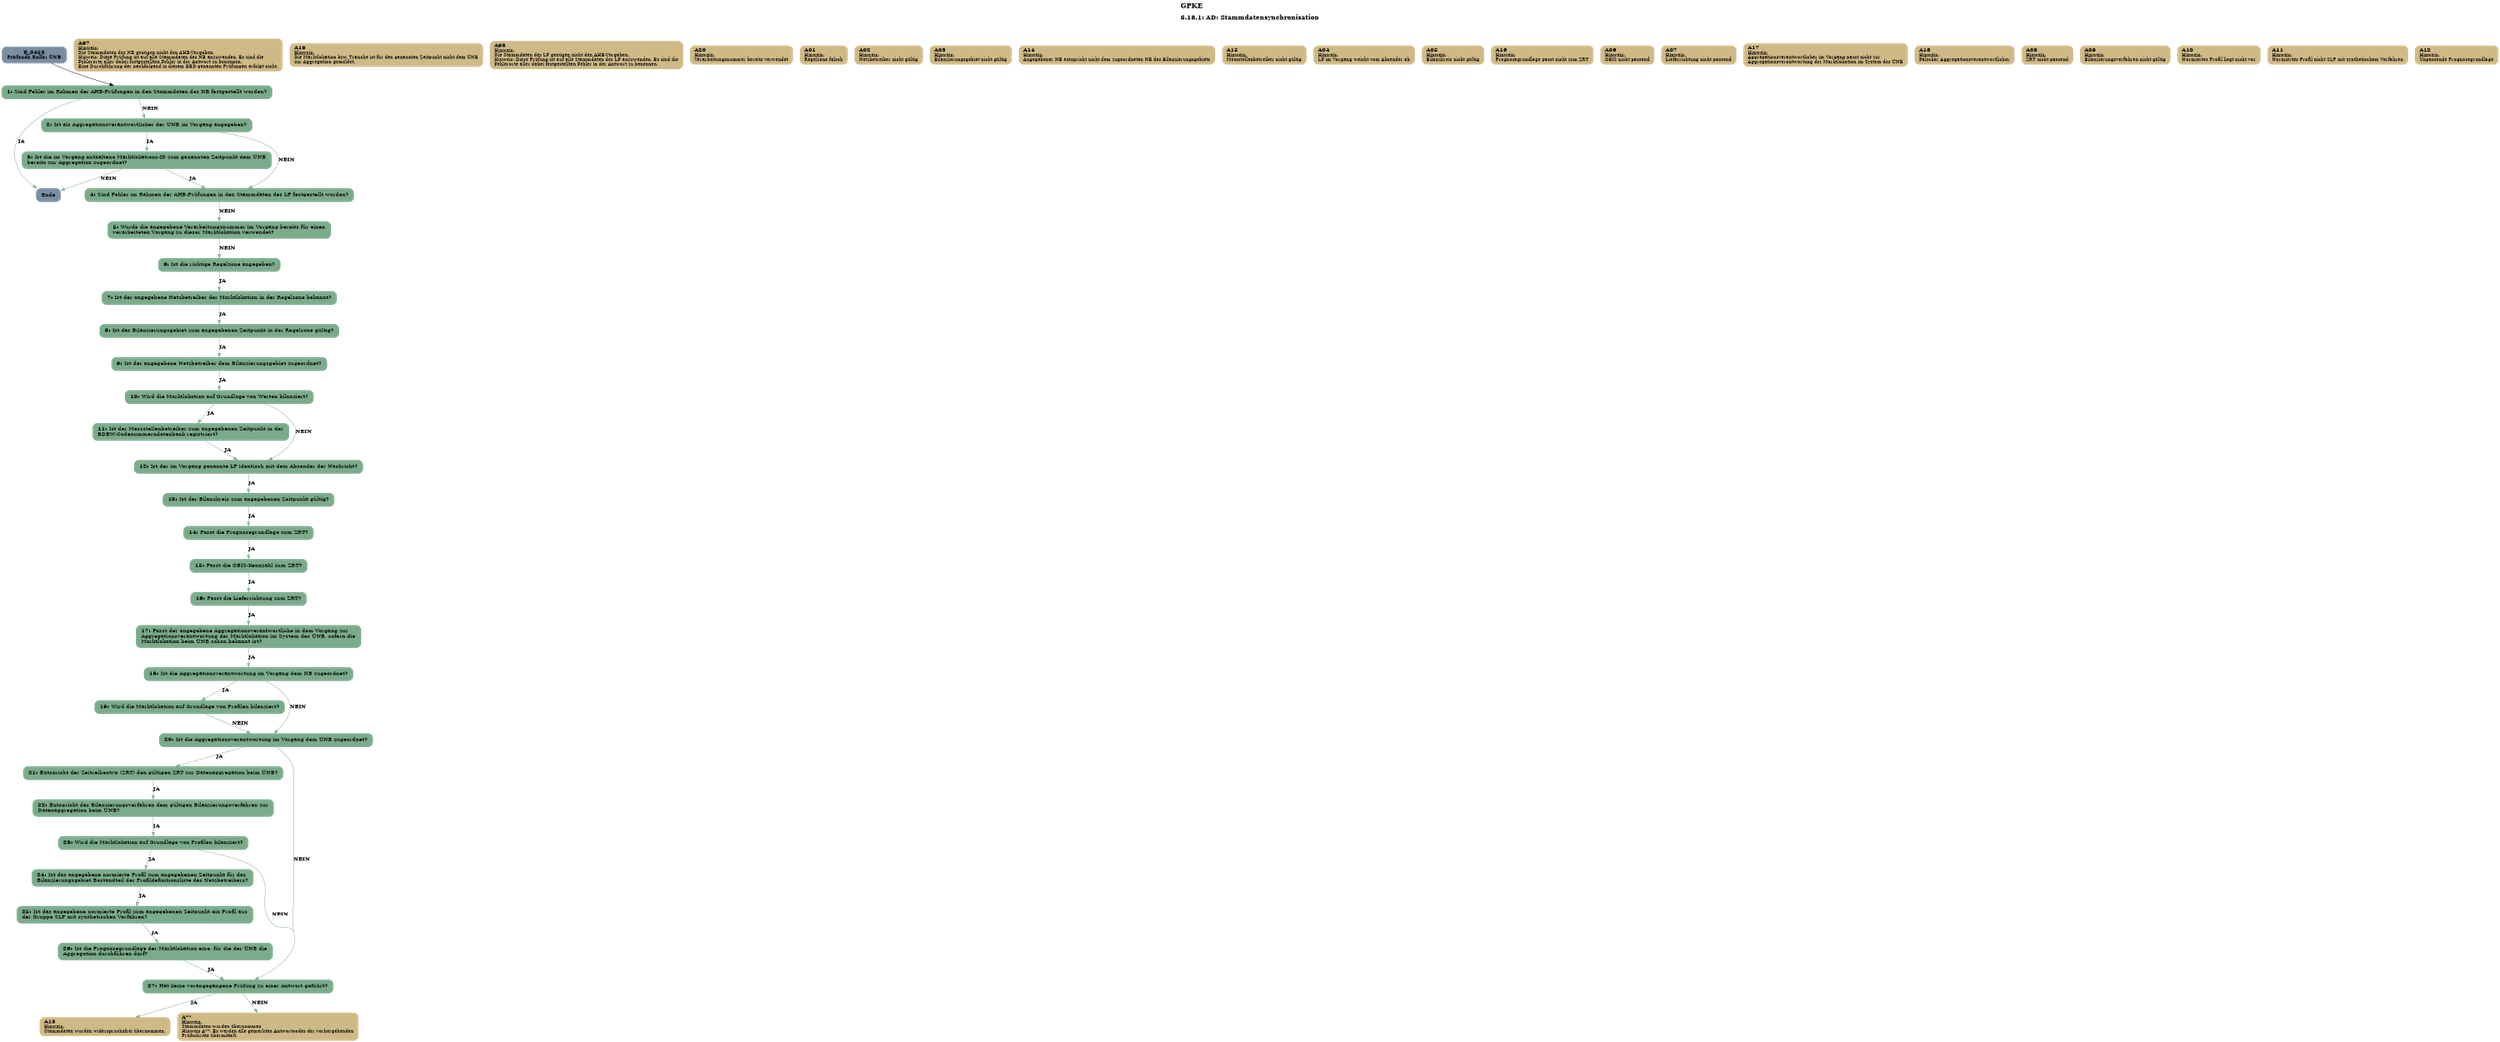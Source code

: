 digraph D {
    labelloc="t";
    label=<<B><FONT POINT-SIZE="18">GPKE</FONT></B><BR align="left"/><BR/><B><FONT POINT-SIZE="16">6.18.1: AD: Stammdatensynchronisation</FONT></B><BR align="left"/><BR/><BR/><BR/>>;
    ratio="compress";
    concentrate=true;
    pack=true;
    rankdir=TB;
    packmode="array";
    size="20,20";
    "Start" [margin="0.2,0.12", shape=box, style="filled,rounded", penwidth=0.0, fillcolor="#7a8da1", label=<<B>E_0453</B><BR align="center"/><FONT point-size="12"><B><U>Prüfende Rolle:</U> ÜNB</B></FONT><BR align="center"/>>];
    "1" [margin="0.2,0.12", shape=box, style="filled,rounded", penwidth=0.0, fillcolor="#7aab8a", label=<<B>1: </B>Sind Fehler im Rahmen der AHB-Prüfungen in den Stammdaten des NB festgestellt worden?<BR align="left"/>>];
    "A97" [margin="0.17,0.08", shape=box, style="filled,rounded", penwidth=0.0, fillcolor="#cfb986", label=<<B>A97</B><BR align="left"/><FONT point-size="12"><U>Hinweis:</U><BR align="left"/>Die Stammdaten des NB genügen nicht den AHB-Vorgaben.<BR align="left"/>Hinweis: Diese Prüfung ist auf alle Stammdaten des NB anzuwenden. Es sind die<BR align="left"/>Fehlerorte aller dabei festgestellten Fehler in der Antwort zu benennen.<BR align="left"/>Eine Durchführung der nachfolgend in diesem EBD genannten Prüfungen erfolgt nicht.<BR align="left"/></FONT>>];
    "Ende" [margin="0.2,0.12", shape=box, style="filled,rounded", penwidth=0.0, fillcolor="#7a8da1", label="Ende"];
    "2" [margin="0.2,0.12", shape=box, style="filled,rounded", penwidth=0.0, fillcolor="#7aab8a", label=<<B>2: </B>Ist als Aggregationsverantwortlicher der ÜNB im Vorgang angegeben?<BR align="left"/>>];
    "3" [margin="0.2,0.12", shape=box, style="filled,rounded", penwidth=0.0, fillcolor="#7aab8a", label=<<B>3: </B>Ist die im Vorgang enthaltene Marktlokations-ID zum genannten Zeitpunkt dem ÜNB<BR align="left"/>bereits zur Aggregation zugeordnet?<BR align="left"/>>];
    "A19" [margin="0.17,0.08", shape=box, style="filled,rounded", penwidth=0.0, fillcolor="#cfb986", label=<<B>A19</B><BR align="left"/><FONT point-size="12"><U>Hinweis:</U><BR align="left"/>Die Marktlokation bzw. Tranche ist für den genannten Zeitpunkt nicht dem ÜNB<BR align="left"/>zur Aggregation gemeldet.<BR align="left"/></FONT>>];
    "4" [margin="0.2,0.12", shape=box, style="filled,rounded", penwidth=0.0, fillcolor="#7aab8a", label=<<B>4: </B>Sind Fehler im Rahmen der AHB-Prüfungen in den Stammdaten des LF festgestellt worden?<BR align="left"/>>];
    "A98" [margin="0.17,0.08", shape=box, style="filled,rounded", penwidth=0.0, fillcolor="#cfb986", label=<<B>A98</B><BR align="left"/><FONT point-size="12"><U>Hinweis:</U><BR align="left"/>Die Stammdaten des LF genügen nicht den AHB-Vorgaben.<BR align="left"/>Hinweis: Diese Prüfung ist auf alle Stammdaten des LF anzuwenden. Es sind die<BR align="left"/>Fehlerorte aller dabei festgestellten Fehler in der Antwort zu benennen.<BR align="left"/></FONT>>];
    "5" [margin="0.2,0.12", shape=box, style="filled,rounded", penwidth=0.0, fillcolor="#7aab8a", label=<<B>5: </B>Wurde die angegebene Verarbeitungsnummer im Vorgang bereits für einen<BR align="left"/>verarbeiteten Vorgang zu dieser Marktlokation verwendet?<BR align="left"/>>];
    "A20" [margin="0.17,0.08", shape=box, style="filled,rounded", penwidth=0.0, fillcolor="#cfb986", label=<<B>A20</B><BR align="left"/><FONT point-size="12"><U>Hinweis:</U><BR align="left"/>Verarbeitungsnummer bereits verwendet<BR align="left"/></FONT>>];
    "6" [margin="0.2,0.12", shape=box, style="filled,rounded", penwidth=0.0, fillcolor="#7aab8a", label=<<B>6: </B>Ist die richtige Regelzone angegeben?<BR align="left"/>>];
    "A01" [margin="0.17,0.08", shape=box, style="filled,rounded", penwidth=0.0, fillcolor="#cfb986", label=<<B>A01</B><BR align="left"/><FONT point-size="12"><U>Hinweis:</U><BR align="left"/>Regelzone falsch<BR align="left"/></FONT>>];
    "7" [margin="0.2,0.12", shape=box, style="filled,rounded", penwidth=0.0, fillcolor="#7aab8a", label=<<B>7: </B>Ist der angegebene Netzbetreiber der Marktlokation in der Regelzone bekannt?<BR align="left"/>>];
    "A02" [margin="0.17,0.08", shape=box, style="filled,rounded", penwidth=0.0, fillcolor="#cfb986", label=<<B>A02</B><BR align="left"/><FONT point-size="12"><U>Hinweis:</U><BR align="left"/>Netzbetreiber nicht gültig<BR align="left"/></FONT>>];
    "8" [margin="0.2,0.12", shape=box, style="filled,rounded", penwidth=0.0, fillcolor="#7aab8a", label=<<B>8: </B>Ist das Bilanzierungsgebiet zum angegebenen Zeitpunkt in der Regelzone gültig?<BR align="left"/>>];
    "A03" [margin="0.17,0.08", shape=box, style="filled,rounded", penwidth=0.0, fillcolor="#cfb986", label=<<B>A03</B><BR align="left"/><FONT point-size="12"><U>Hinweis:</U><BR align="left"/>Bilanzierungsgebiet nicht gültig<BR align="left"/></FONT>>];
    "9" [margin="0.2,0.12", shape=box, style="filled,rounded", penwidth=0.0, fillcolor="#7aab8a", label=<<B>9: </B>Ist der angegebene Netzbetreiber dem Bilanzierungsgebiet zugeordnet?<BR align="left"/>>];
    "A14" [margin="0.17,0.08", shape=box, style="filled,rounded", penwidth=0.0, fillcolor="#cfb986", label=<<B>A14</B><BR align="left"/><FONT point-size="12"><U>Hinweis:</U><BR align="left"/>Angegebener NB entspricht nicht dem zugeordneten NB des Bilanzierungsgebiets<BR align="left"/></FONT>>];
    "10" [margin="0.2,0.12", shape=box, style="filled,rounded", penwidth=0.0, fillcolor="#7aab8a", label=<<B>10: </B>Wird die Marktlokation auf Grundlage von Werten bilanziert?<BR align="left"/>>];
    "11" [margin="0.2,0.12", shape=box, style="filled,rounded", penwidth=0.0, fillcolor="#7aab8a", label=<<B>11: </B>Ist der Messstellenbetreiber zum angegebenen Zeitpunkt in der<BR align="left"/>BDEW-Codenummerndatenbank registriert?<BR align="left"/>>];
    "A15" [margin="0.17,0.08", shape=box, style="filled,rounded", penwidth=0.0, fillcolor="#cfb986", label=<<B>A15</B><BR align="left"/><FONT point-size="12"><U>Hinweis:</U><BR align="left"/>Messstellenbetreiber nicht gültig<BR align="left"/></FONT>>];
    "12" [margin="0.2,0.12", shape=box, style="filled,rounded", penwidth=0.0, fillcolor="#7aab8a", label=<<B>12: </B>Ist der im Vorgang genannte LF identisch mit dem Absender der Nachricht?<BR align="left"/>>];
    "A04" [margin="0.17,0.08", shape=box, style="filled,rounded", penwidth=0.0, fillcolor="#cfb986", label=<<B>A04</B><BR align="left"/><FONT point-size="12"><U>Hinweis:</U><BR align="left"/>LF im Vorgang weicht vom Absender ab<BR align="left"/></FONT>>];
    "13" [margin="0.2,0.12", shape=box, style="filled,rounded", penwidth=0.0, fillcolor="#7aab8a", label=<<B>13: </B>Ist der Bilanzkreis zum angegebenen Zeitpunkt gültig?<BR align="left"/>>];
    "A05" [margin="0.17,0.08", shape=box, style="filled,rounded", penwidth=0.0, fillcolor="#cfb986", label=<<B>A05</B><BR align="left"/><FONT point-size="12"><U>Hinweis:</U><BR align="left"/>Bilanzkreis nicht gültig<BR align="left"/></FONT>>];
    "14" [margin="0.2,0.12", shape=box, style="filled,rounded", penwidth=0.0, fillcolor="#7aab8a", label=<<B>14: </B>Passt die Prognosegrundlage zum ZRT?<BR align="left"/>>];
    "A16" [margin="0.17,0.08", shape=box, style="filled,rounded", penwidth=0.0, fillcolor="#cfb986", label=<<B>A16</B><BR align="left"/><FONT point-size="12"><U>Hinweis:</U><BR align="left"/>Prognosegrundlage passt nicht zum ZRT<BR align="left"/></FONT>>];
    "15" [margin="0.2,0.12", shape=box, style="filled,rounded", penwidth=0.0, fillcolor="#7aab8a", label=<<B>15: </B>Passt die OBIS-Kennzahl zum ZRT?<BR align="left"/>>];
    "A06" [margin="0.17,0.08", shape=box, style="filled,rounded", penwidth=0.0, fillcolor="#cfb986", label=<<B>A06</B><BR align="left"/><FONT point-size="12"><U>Hinweis:</U><BR align="left"/>OBIS nicht passend<BR align="left"/></FONT>>];
    "16" [margin="0.2,0.12", shape=box, style="filled,rounded", penwidth=0.0, fillcolor="#7aab8a", label=<<B>16: </B>Passt die Lieferrichtung zum ZRT?<BR align="left"/>>];
    "A07" [margin="0.17,0.08", shape=box, style="filled,rounded", penwidth=0.0, fillcolor="#cfb986", label=<<B>A07</B><BR align="left"/><FONT point-size="12"><U>Hinweis:</U><BR align="left"/>Lieferrichtung nicht passend<BR align="left"/></FONT>>];
    "17" [margin="0.2,0.12", shape=box, style="filled,rounded", penwidth=0.0, fillcolor="#7aab8a", label=<<B>17: </B>Passt der angegebene Aggregationsverantwortliche in dem Vorgang zur<BR align="left"/>Aggregationsverantwortung der Marktlokation im System des ÜNB, sofern die<BR align="left"/>Marktlokation beim ÜNB schon bekannt ist?<BR align="left"/>>];
    "A17" [margin="0.17,0.08", shape=box, style="filled,rounded", penwidth=0.0, fillcolor="#cfb986", label=<<B>A17</B><BR align="left"/><FONT point-size="12"><U>Hinweis:</U><BR align="left"/>Aggregationsverantwortlicher im Vorgang passt nicht zur<BR align="left"/>Aggregationsverantwortung der Marktlokation im System des ÜNB<BR align="left"/></FONT>>];
    "18" [margin="0.2,0.12", shape=box, style="filled,rounded", penwidth=0.0, fillcolor="#7aab8a", label=<<B>18: </B>Ist die Aggregationsverantwortung im Vorgang dem NB zugeordnet?<BR align="left"/>>];
    "19" [margin="0.2,0.12", shape=box, style="filled,rounded", penwidth=0.0, fillcolor="#7aab8a", label=<<B>19: </B>Wird die Marktlokation auf Grundlage von Profilen bilanziert?<BR align="left"/>>];
    "A18" [margin="0.17,0.08", shape=box, style="filled,rounded", penwidth=0.0, fillcolor="#cfb986", label=<<B>A18</B><BR align="left"/><FONT point-size="12"><U>Hinweis:</U><BR align="left"/>Falscher Aggregationsverantwortlicher<BR align="left"/></FONT>>];
    "20" [margin="0.2,0.12", shape=box, style="filled,rounded", penwidth=0.0, fillcolor="#7aab8a", label=<<B>20: </B>Ist die Aggregationsverantwortung im Vorgang dem ÜNB zugeordnet?<BR align="left"/>>];
    "21" [margin="0.2,0.12", shape=box, style="filled,rounded", penwidth=0.0, fillcolor="#7aab8a", label=<<B>21: </B>Entspricht der Zeitreihentyp (ZRT) den gültigen ZRT zur Datenaggregation beim ÜNB?<BR align="left"/>>];
    "A08" [margin="0.17,0.08", shape=box, style="filled,rounded", penwidth=0.0, fillcolor="#cfb986", label=<<B>A08</B><BR align="left"/><FONT point-size="12"><U>Hinweis:</U><BR align="left"/>ZRT nicht passend<BR align="left"/></FONT>>];
    "22" [margin="0.2,0.12", shape=box, style="filled,rounded", penwidth=0.0, fillcolor="#7aab8a", label=<<B>22: </B>Entspricht das Bilanzierungsverfahren dem gültigen Bilanzierungsverfahren zur<BR align="left"/>Datenaggregation beim ÜNB?<BR align="left"/>>];
    "A09" [margin="0.17,0.08", shape=box, style="filled,rounded", penwidth=0.0, fillcolor="#cfb986", label=<<B>A09</B><BR align="left"/><FONT point-size="12"><U>Hinweis:</U><BR align="left"/>Bilanzierungsverfahren nicht gültig<BR align="left"/></FONT>>];
    "23" [margin="0.2,0.12", shape=box, style="filled,rounded", penwidth=0.0, fillcolor="#7aab8a", label=<<B>23: </B>Wird die Marktlokation auf Grundlage von Profilen bilanziert?<BR align="left"/>>];
    "24" [margin="0.2,0.12", shape=box, style="filled,rounded", penwidth=0.0, fillcolor="#7aab8a", label=<<B>24: </B>Ist das angegebene normierte Profil zum angegebenen Zeitpunkt für das<BR align="left"/>Bilanzierungsgebiet Bestandteil der Profildefinitionsliste des Netzbetreibers?<BR align="left"/>>];
    "A10" [margin="0.17,0.08", shape=box, style="filled,rounded", penwidth=0.0, fillcolor="#cfb986", label=<<B>A10</B><BR align="left"/><FONT point-size="12"><U>Hinweis:</U><BR align="left"/>Normiertes Profil liegt nicht vor<BR align="left"/></FONT>>];
    "25" [margin="0.2,0.12", shape=box, style="filled,rounded", penwidth=0.0, fillcolor="#7aab8a", label=<<B>25: </B>Ist das angegebene normierte Profil zum angegebenen Zeitpunkt ein Profil aus<BR align="left"/>der Gruppe SLP mit synthetischen Verfahren?<BR align="left"/>>];
    "A11" [margin="0.17,0.08", shape=box, style="filled,rounded", penwidth=0.0, fillcolor="#cfb986", label=<<B>A11</B><BR align="left"/><FONT point-size="12"><U>Hinweis:</U><BR align="left"/>Normiertes Profil nicht SLP mit synthetischem Verfahren<BR align="left"/></FONT>>];
    "26" [margin="0.2,0.12", shape=box, style="filled,rounded", penwidth=0.0, fillcolor="#7aab8a", label=<<B>26: </B>Ist die Prognosegrundlage der Marktlokation eine, für die der ÜNB die<BR align="left"/>Aggregation durchführen darf?<BR align="left"/>>];
    "A12" [margin="0.17,0.08", shape=box, style="filled,rounded", penwidth=0.0, fillcolor="#cfb986", label=<<B>A12</B><BR align="left"/><FONT point-size="12"><U>Hinweis:</U><BR align="left"/>Unpassende Prognosegrundlage<BR align="left"/></FONT>>];
    "27" [margin="0.2,0.12", shape=box, style="filled,rounded", penwidth=0.0, fillcolor="#7aab8a", label=<<B>27: </B>Hat keine vorangegangene Prüfung zu einer Antwort geführt?<BR align="left"/>>];
    "A13" [margin="0.17,0.08", shape=box, style="filled,rounded", penwidth=0.0, fillcolor="#cfb986", label=<<B>A13</B><BR align="left"/><FONT point-size="12"><U>Hinweis:</U><BR align="left"/>Stammdaten wurden widerspruchsfrei übernommen.<BR align="left"/></FONT>>];
    "A**" [margin="0.17,0.08", shape=box, style="filled,rounded", penwidth=0.0, fillcolor="#cfb986", label=<<B>A**</B><BR align="left"/><FONT point-size="12"><U>Hinweis:</U><BR align="left"/>Stammdaten wurden übernommen<BR align="left"/>Hinweis A**: Es werden alle gemerkten Antwortcodes der vorhergehenden<BR align="left"/>Prüfschritte übermittelt.<BR align="left"/></FONT>>];

    "Start" -> "1";
    "1" -> "Ende" [label=<<B>JA</B>>, color="#7aab8a"];
    "1" -> "2" [label=<<B>NEIN</B>>, color="#7aab8a"];
    "2" -> "3" [label=<<B>JA</B>>, color="#7aab8a"];
    "2" -> "4" [label=<<B>NEIN</B>>, color="#7aab8a"];
    "3" -> "Ende" [label=<<B>NEIN</B>>, color="#7aab8a"];
    "3" -> "4" [label=<<B>JA</B>>, color="#7aab8a"];
    "4" -> "5" [label=<<B>NEIN</B>>, color="#7aab8a"];
    "5" -> "6" [label=<<B>NEIN</B>>, color="#7aab8a"];
    "6" -> "7" [label=<<B>JA</B>>, color="#7aab8a"];
    "7" -> "8" [label=<<B>JA</B>>, color="#7aab8a"];
    "8" -> "9" [label=<<B>JA</B>>, color="#7aab8a"];
    "9" -> "10" [label=<<B>JA</B>>, color="#7aab8a"];
    "10" -> "11" [label=<<B>JA</B>>, color="#7aab8a"];
    "10" -> "12" [label=<<B>NEIN</B>>, color="#7aab8a"];
    "11" -> "12" [label=<<B>JA</B>>, color="#7aab8a"];
    "12" -> "13" [label=<<B>JA</B>>, color="#7aab8a"];
    "13" -> "14" [label=<<B>JA</B>>, color="#7aab8a"];
    "14" -> "15" [label=<<B>JA</B>>, color="#7aab8a"];
    "15" -> "16" [label=<<B>JA</B>>, color="#7aab8a"];
    "16" -> "17" [label=<<B>JA</B>>, color="#7aab8a"];
    "17" -> "18" [label=<<B>JA</B>>, color="#7aab8a"];
    "18" -> "19" [label=<<B>JA</B>>, color="#7aab8a"];
    "18" -> "20" [label=<<B>NEIN</B>>, color="#7aab8a"];
    "19" -> "20" [label=<<B>NEIN</B>>, color="#7aab8a"];
    "20" -> "21" [label=<<B>JA</B>>, color="#7aab8a"];
    "20" -> "27" [label=<<B>NEIN</B>>, color="#7aab8a"];
    "21" -> "22" [label=<<B>JA</B>>, color="#7aab8a"];
    "22" -> "23" [label=<<B>JA</B>>, color="#7aab8a"];
    "23" -> "24" [label=<<B>JA</B>>, color="#7aab8a"];
    "23" -> "27" [label=<<B>NEIN</B>>, color="#7aab8a"];
    "24" -> "25" [label=<<B>JA</B>>, color="#7aab8a"];
    "25" -> "26" [label=<<B>JA</B>>, color="#7aab8a"];
    "26" -> "27" [label=<<B>JA</B>>, color="#7aab8a"];
    "27" -> "A13" [label=<<B>JA</B>>, color="#7aab8a"];
    "27" -> "A**" [label=<<B>NEIN</B>>, color="#7aab8a"];

    bgcolor="transparent";
}